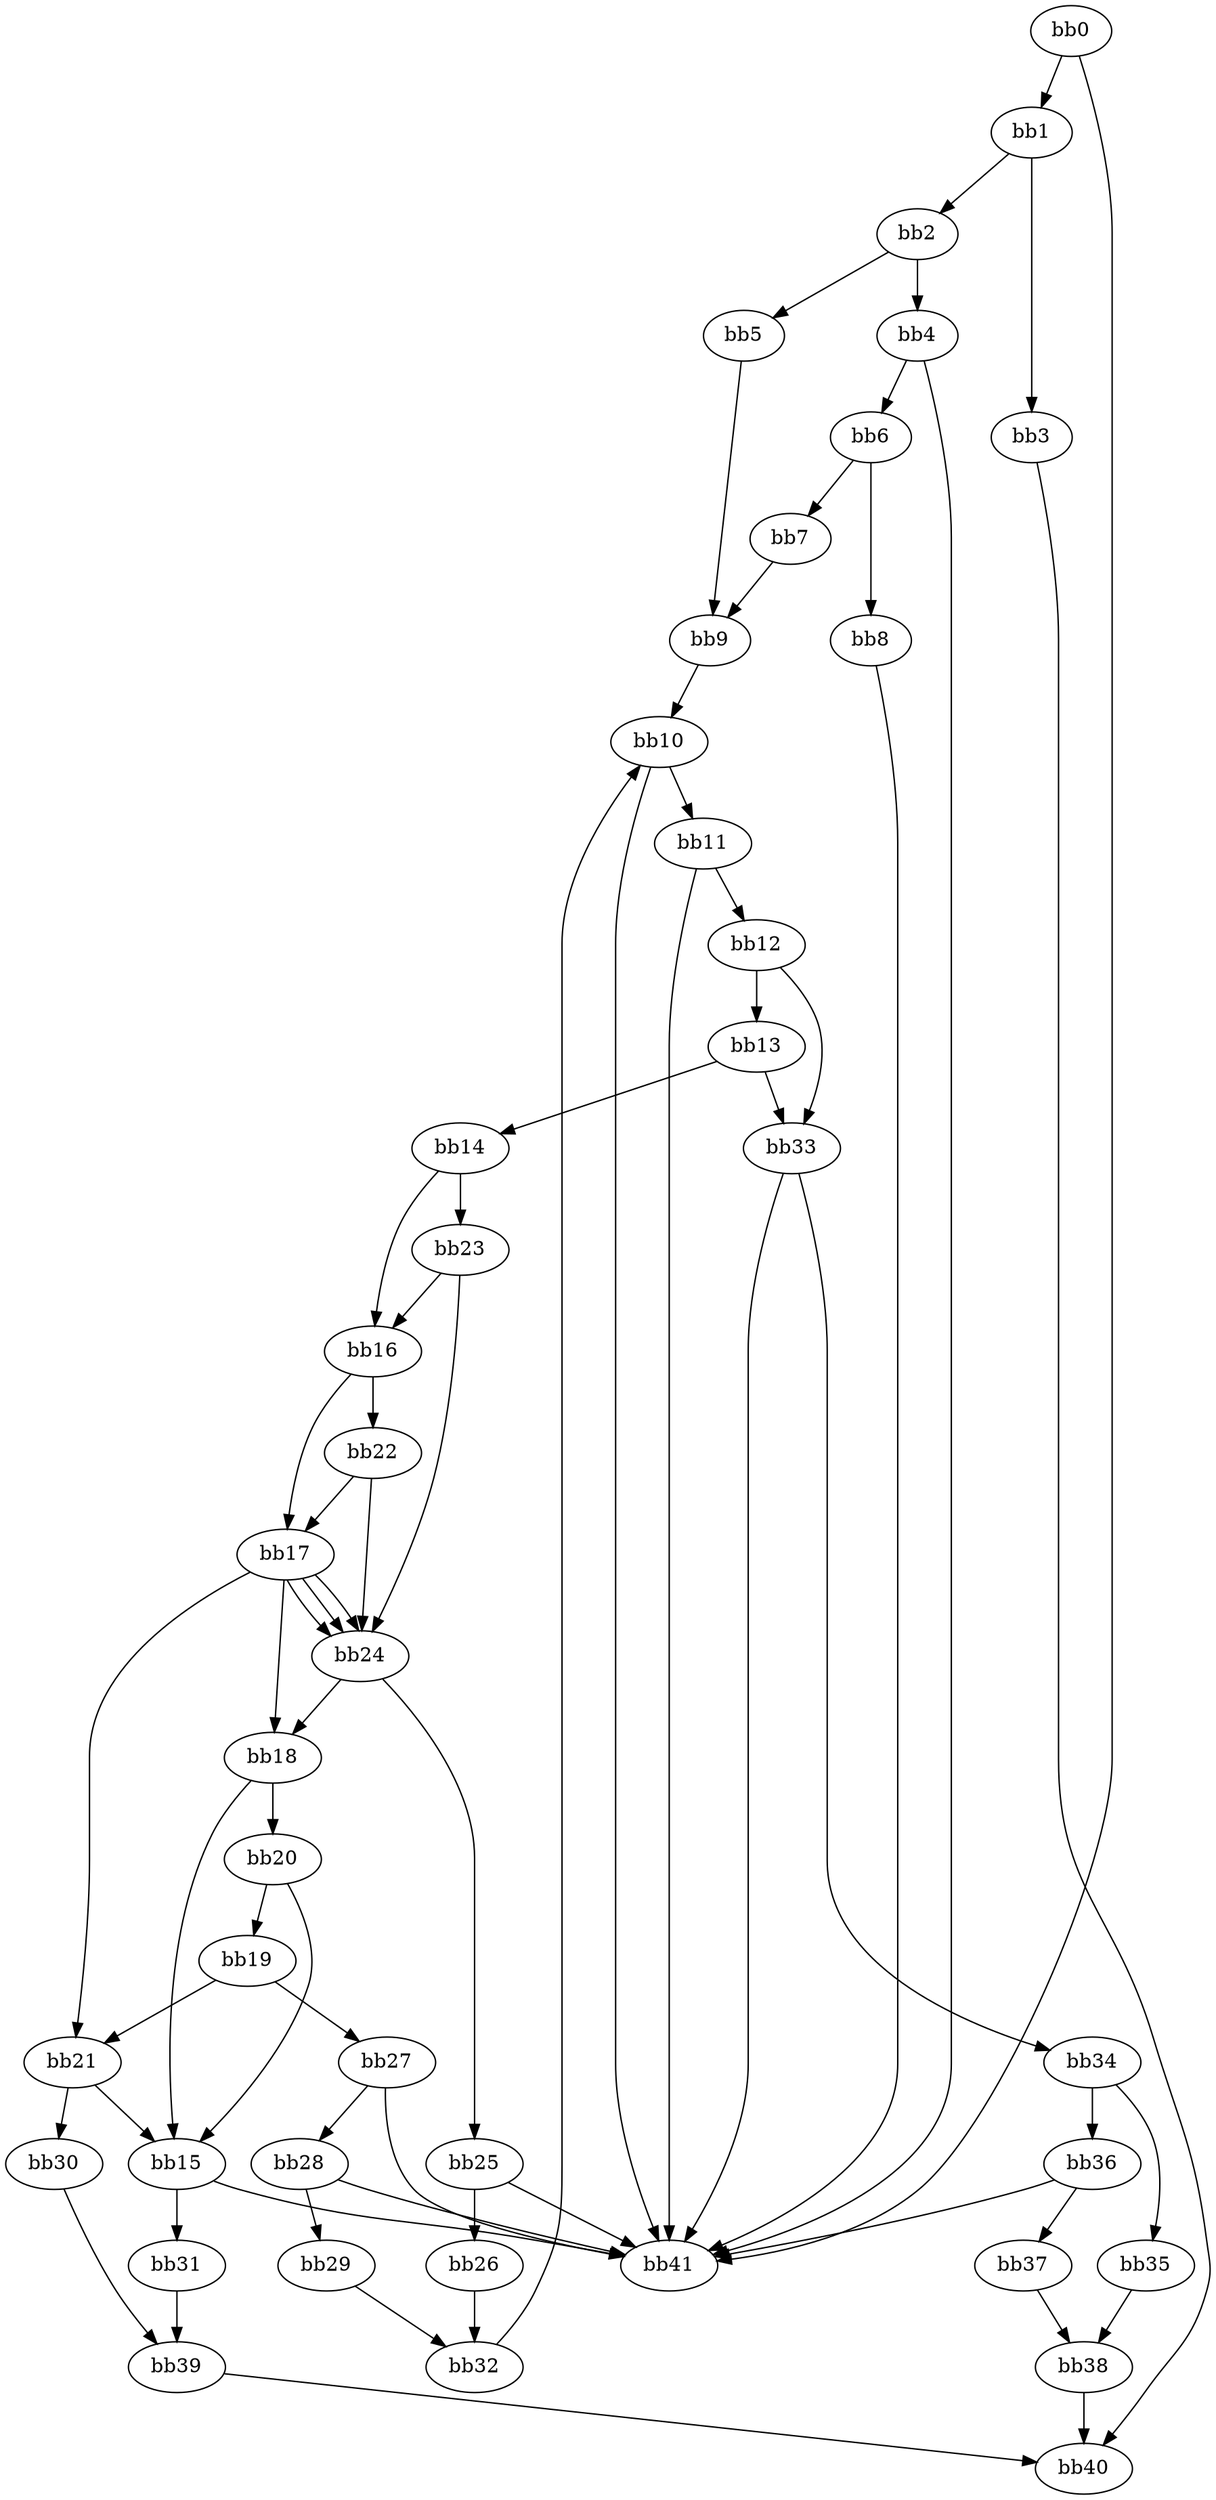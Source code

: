 digraph {
    0 [ label = "bb0\l" ]
    1 [ label = "bb1\l" ]
    2 [ label = "bb2\l" ]
    3 [ label = "bb3\l" ]
    4 [ label = "bb4\l" ]
    5 [ label = "bb5\l" ]
    6 [ label = "bb6\l" ]
    7 [ label = "bb7\l" ]
    8 [ label = "bb8\l" ]
    9 [ label = "bb9\l" ]
    10 [ label = "bb10\l" ]
    11 [ label = "bb11\l" ]
    12 [ label = "bb12\l" ]
    13 [ label = "bb13\l" ]
    14 [ label = "bb14\l" ]
    15 [ label = "bb15\l" ]
    16 [ label = "bb16\l" ]
    17 [ label = "bb17\l" ]
    18 [ label = "bb18\l" ]
    19 [ label = "bb19\l" ]
    20 [ label = "bb20\l" ]
    21 [ label = "bb21\l" ]
    22 [ label = "bb22\l" ]
    23 [ label = "bb23\l" ]
    24 [ label = "bb24\l" ]
    25 [ label = "bb25\l" ]
    26 [ label = "bb26\l" ]
    27 [ label = "bb27\l" ]
    28 [ label = "bb28\l" ]
    29 [ label = "bb29\l" ]
    30 [ label = "bb30\l" ]
    31 [ label = "bb31\l" ]
    32 [ label = "bb32\l" ]
    33 [ label = "bb33\l" ]
    34 [ label = "bb34\l" ]
    35 [ label = "bb35\l" ]
    36 [ label = "bb36\l" ]
    37 [ label = "bb37\l" ]
    38 [ label = "bb38\l" ]
    39 [ label = "bb39\l" ]
    40 [ label = "bb40\l" ]
    41 [ label = "bb41\l" ]
    0 -> 1 [ ]
    0 -> 41 [ ]
    1 -> 2 [ ]
    1 -> 3 [ ]
    2 -> 4 [ ]
    2 -> 5 [ ]
    3 -> 40 [ ]
    4 -> 6 [ ]
    4 -> 41 [ ]
    5 -> 9 [ ]
    6 -> 7 [ ]
    6 -> 8 [ ]
    7 -> 9 [ ]
    8 -> 41 [ ]
    9 -> 10 [ ]
    10 -> 11 [ ]
    10 -> 41 [ ]
    11 -> 12 [ ]
    11 -> 41 [ ]
    12 -> 13 [ ]
    12 -> 33 [ ]
    13 -> 14 [ ]
    13 -> 33 [ ]
    14 -> 16 [ ]
    14 -> 23 [ ]
    15 -> 31 [ ]
    15 -> 41 [ ]
    16 -> 17 [ ]
    16 -> 22 [ ]
    17 -> 18 [ ]
    17 -> 21 [ ]
    17 -> 24 [ ]
    17 -> 24 [ ]
    17 -> 24 [ ]
    18 -> 15 [ ]
    18 -> 20 [ ]
    19 -> 21 [ ]
    19 -> 27 [ ]
    20 -> 15 [ ]
    20 -> 19 [ ]
    21 -> 15 [ ]
    21 -> 30 [ ]
    22 -> 17 [ ]
    22 -> 24 [ ]
    23 -> 16 [ ]
    23 -> 24 [ ]
    24 -> 18 [ ]
    24 -> 25 [ ]
    25 -> 26 [ ]
    25 -> 41 [ ]
    26 -> 32 [ ]
    27 -> 28 [ ]
    27 -> 41 [ ]
    28 -> 29 [ ]
    28 -> 41 [ ]
    29 -> 32 [ ]
    30 -> 39 [ ]
    31 -> 39 [ ]
    32 -> 10 [ ]
    33 -> 34 [ ]
    33 -> 41 [ ]
    34 -> 35 [ ]
    34 -> 36 [ ]
    35 -> 38 [ ]
    36 -> 37 [ ]
    36 -> 41 [ ]
    37 -> 38 [ ]
    38 -> 40 [ ]
    39 -> 40 [ ]
}

